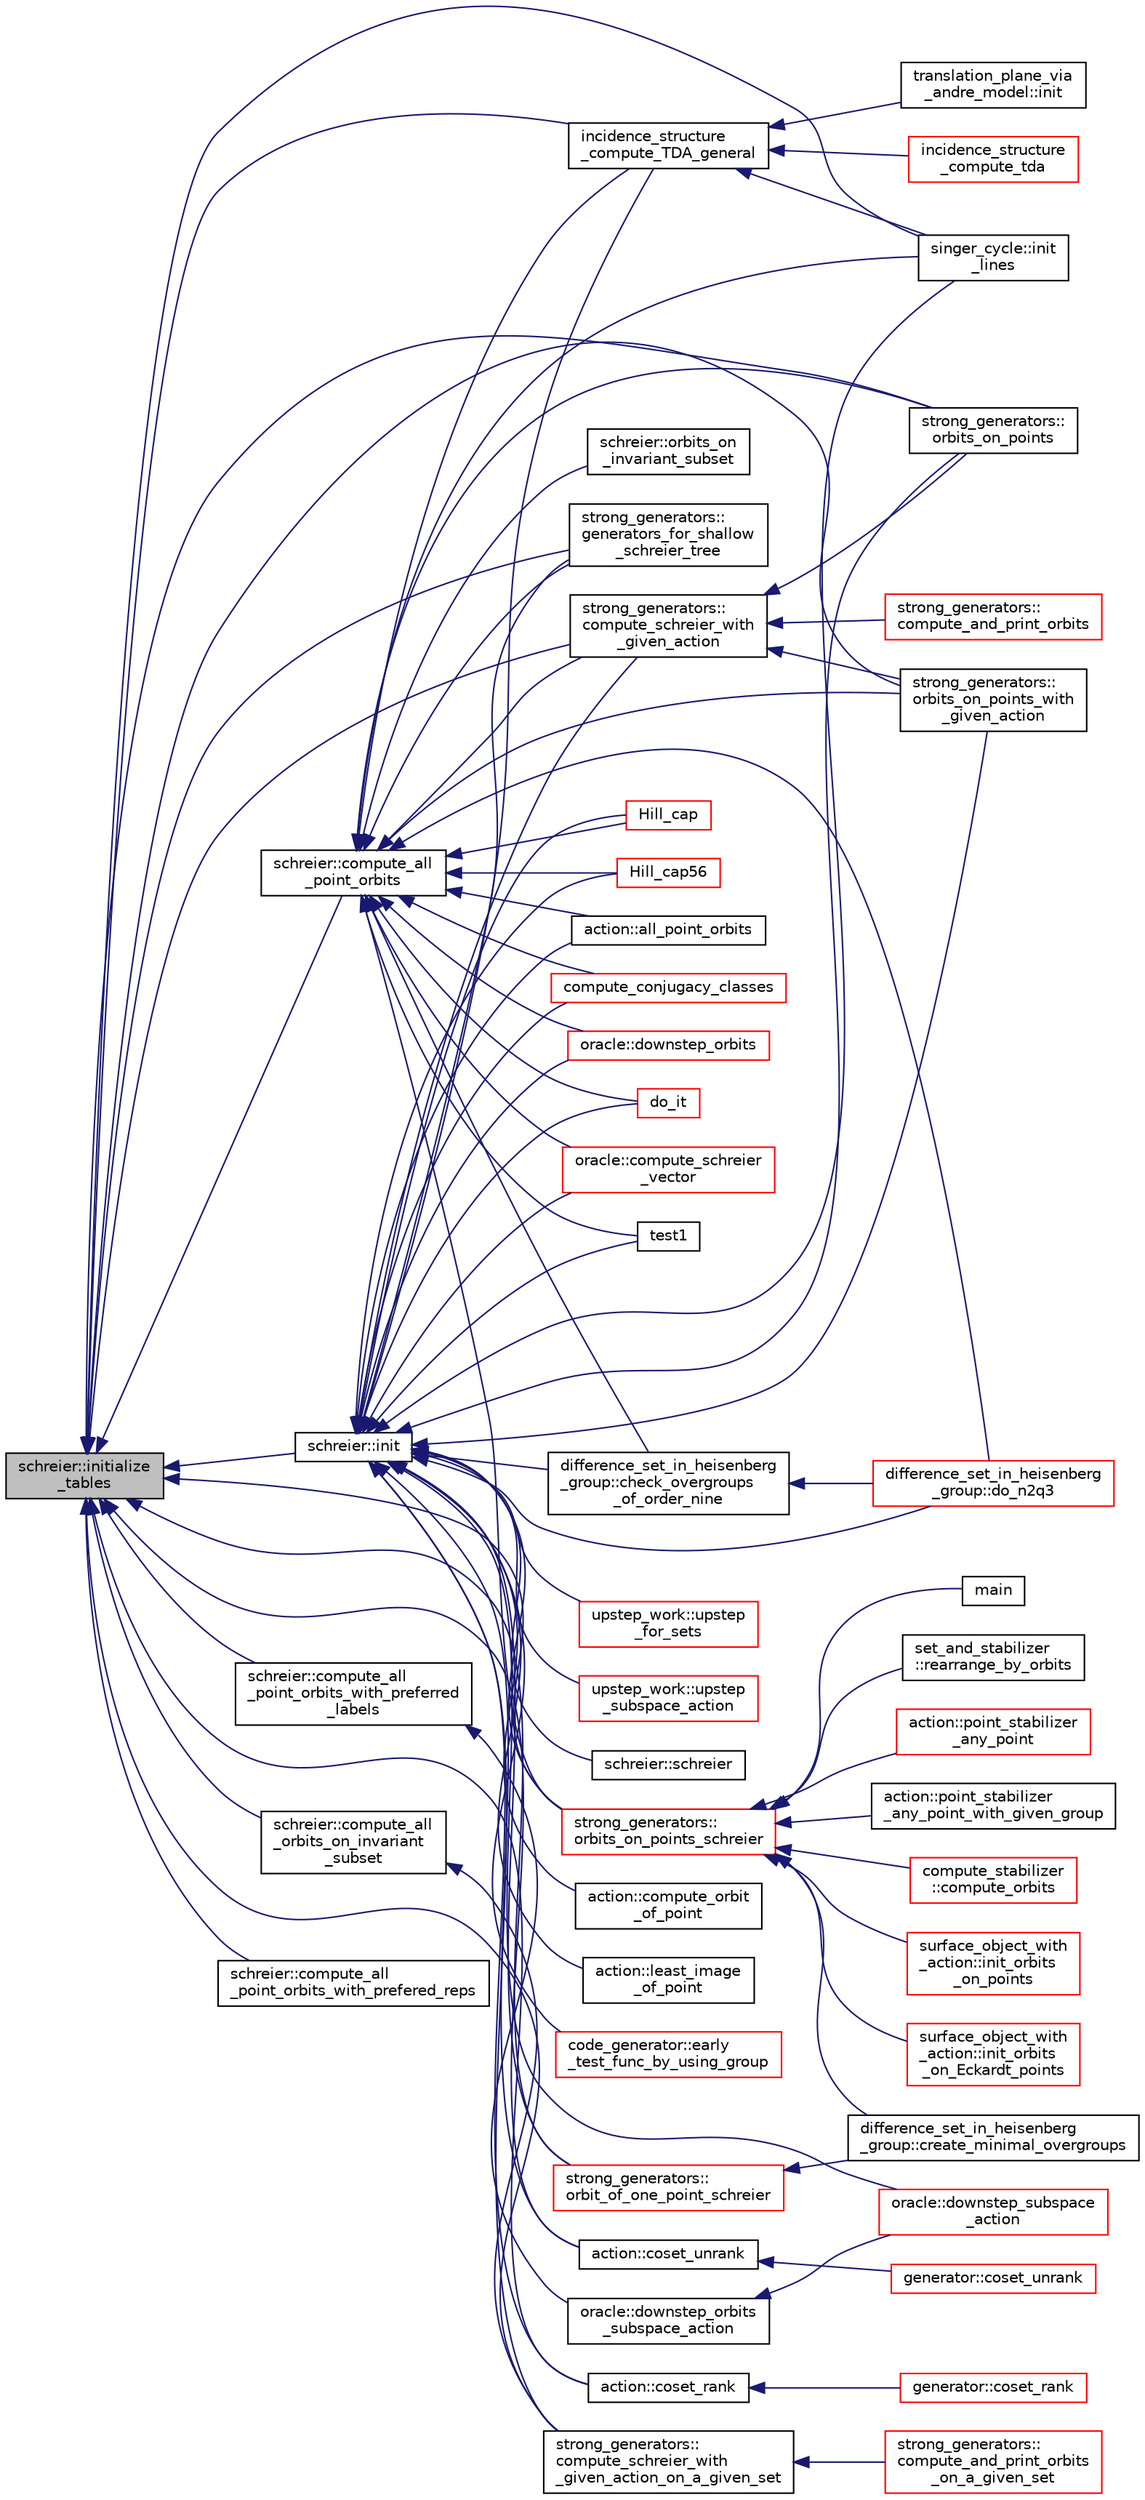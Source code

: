 digraph "schreier::initialize_tables"
{
  edge [fontname="Helvetica",fontsize="10",labelfontname="Helvetica",labelfontsize="10"];
  node [fontname="Helvetica",fontsize="10",shape=record];
  rankdir="LR";
  Node2658 [label="schreier::initialize\l_tables",height=0.2,width=0.4,color="black", fillcolor="grey75", style="filled", fontcolor="black"];
  Node2658 -> Node2659 [dir="back",color="midnightblue",fontsize="10",style="solid",fontname="Helvetica"];
  Node2659 [label="incidence_structure\l_compute_TDA_general",height=0.2,width=0.4,color="black", fillcolor="white", style="filled",URL="$df/d74/tl__geometry_8h.html#a21ab759f6e646f3fe703c17f39361448"];
  Node2659 -> Node2660 [dir="back",color="midnightblue",fontsize="10",style="solid",fontname="Helvetica"];
  Node2660 [label="incidence_structure\l_compute_tda",height=0.2,width=0.4,color="red", fillcolor="white", style="filled",URL="$df/d74/tl__geometry_8h.html#ab3a7584f120bbaf752a5bd831d3ebf72"];
  Node2659 -> Node2662 [dir="back",color="midnightblue",fontsize="10",style="solid",fontname="Helvetica"];
  Node2662 [label="singer_cycle::init\l_lines",height=0.2,width=0.4,color="black", fillcolor="white", style="filled",URL="$d8/d13/classsinger__cycle.html#a817cbf613596d5db2cf5e926db8fa328"];
  Node2659 -> Node2663 [dir="back",color="midnightblue",fontsize="10",style="solid",fontname="Helvetica"];
  Node2663 [label="translation_plane_via\l_andre_model::init",height=0.2,width=0.4,color="black", fillcolor="white", style="filled",URL="$d1/dcc/classtranslation__plane__via__andre__model.html#adb424599de168ade331979a9218ee07b"];
  Node2658 -> Node2664 [dir="back",color="midnightblue",fontsize="10",style="solid",fontname="Helvetica"];
  Node2664 [label="schreier::init",height=0.2,width=0.4,color="black", fillcolor="white", style="filled",URL="$d3/dd6/classschreier.html#a7443bebde2aa08acae16c0ff29c9abcf"];
  Node2664 -> Node2665 [dir="back",color="midnightblue",fontsize="10",style="solid",fontname="Helvetica"];
  Node2665 [label="code_generator::early\l_test_func_by_using_group",height=0.2,width=0.4,color="red", fillcolor="white", style="filled",URL="$db/d37/classcode__generator.html#a96a6170f5b9a905203ae4d8717750854"];
  Node2664 -> Node2669 [dir="back",color="midnightblue",fontsize="10",style="solid",fontname="Helvetica"];
  Node2669 [label="do_it",height=0.2,width=0.4,color="red", fillcolor="white", style="filled",URL="$da/da3/burnside_8_c.html#a6a1ed4d46bdb13e56112f47f0565c25b"];
  Node2664 -> Node2671 [dir="back",color="midnightblue",fontsize="10",style="solid",fontname="Helvetica"];
  Node2671 [label="difference_set_in_heisenberg\l_group::do_n2q3",height=0.2,width=0.4,color="red", fillcolor="white", style="filled",URL="$de/d8a/classdifference__set__in__heisenberg__group.html#aca82ff116dd5d17cfbb311e809b6d023"];
  Node2664 -> Node2674 [dir="back",color="midnightblue",fontsize="10",style="solid",fontname="Helvetica"];
  Node2674 [label="difference_set_in_heisenberg\l_group::check_overgroups\l_of_order_nine",height=0.2,width=0.4,color="black", fillcolor="white", style="filled",URL="$de/d8a/classdifference__set__in__heisenberg__group.html#af7075193cf272d5b63356e21ec1ab8a8"];
  Node2674 -> Node2671 [dir="back",color="midnightblue",fontsize="10",style="solid",fontname="Helvetica"];
  Node2664 -> Node2675 [dir="back",color="midnightblue",fontsize="10",style="solid",fontname="Helvetica"];
  Node2675 [label="test1",height=0.2,width=0.4,color="black", fillcolor="white", style="filled",URL="$d9/db0/factor__space_8_c.html#ae2a201e46836d85cb2c5579a837b641a"];
  Node2664 -> Node2676 [dir="back",color="midnightblue",fontsize="10",style="solid",fontname="Helvetica"];
  Node2676 [label="Hill_cap",height=0.2,width=0.4,color="red", fillcolor="white", style="filled",URL="$da/d28/hill_8_c.html#a7c2543fe497e681d4b492b16ea7f933e"];
  Node2664 -> Node2659 [dir="back",color="midnightblue",fontsize="10",style="solid",fontname="Helvetica"];
  Node2664 -> Node2678 [dir="back",color="midnightblue",fontsize="10",style="solid",fontname="Helvetica"];
  Node2678 [label="Hill_cap56",height=0.2,width=0.4,color="red", fillcolor="white", style="filled",URL="$df/d74/tl__geometry_8h.html#ad7fc0ff2bf8455ab25e170c6930047a6"];
  Node2664 -> Node2680 [dir="back",color="midnightblue",fontsize="10",style="solid",fontname="Helvetica"];
  Node2680 [label="schreier::schreier",height=0.2,width=0.4,color="black", fillcolor="white", style="filled",URL="$d3/dd6/classschreier.html#a3731bbef958ef47b0f67f6a5c97c0daf"];
  Node2664 -> Node2681 [dir="back",color="midnightblue",fontsize="10",style="solid",fontname="Helvetica"];
  Node2681 [label="action::compute_orbit\l_of_point",height=0.2,width=0.4,color="black", fillcolor="white", style="filled",URL="$d2/d86/classaction.html#af5d0e7c66ea088888ee852138f3ae012"];
  Node2664 -> Node2682 [dir="back",color="midnightblue",fontsize="10",style="solid",fontname="Helvetica"];
  Node2682 [label="action::least_image\l_of_point",height=0.2,width=0.4,color="black", fillcolor="white", style="filled",URL="$d2/d86/classaction.html#a5f37807b5b9d6f153814984fffd38bf3"];
  Node2664 -> Node2683 [dir="back",color="midnightblue",fontsize="10",style="solid",fontname="Helvetica"];
  Node2683 [label="action::all_point_orbits",height=0.2,width=0.4,color="black", fillcolor="white", style="filled",URL="$d2/d86/classaction.html#a69c5d635fef1124cf0a1b4cd5e879262"];
  Node2664 -> Node2684 [dir="back",color="midnightblue",fontsize="10",style="solid",fontname="Helvetica"];
  Node2684 [label="compute_conjugacy_classes",height=0.2,width=0.4,color="red", fillcolor="white", style="filled",URL="$dc/dd4/group__actions_8h.html#a3a3f311d8e19e481707b3e54dbb35066"];
  Node2664 -> Node2689 [dir="back",color="midnightblue",fontsize="10",style="solid",fontname="Helvetica"];
  Node2689 [label="action::coset_unrank",height=0.2,width=0.4,color="black", fillcolor="white", style="filled",URL="$d2/d86/classaction.html#aeabf488f671d4e77a8a892eb58d82b34"];
  Node2689 -> Node2690 [dir="back",color="midnightblue",fontsize="10",style="solid",fontname="Helvetica"];
  Node2690 [label="generator::coset_unrank",height=0.2,width=0.4,color="red", fillcolor="white", style="filled",URL="$d7/d73/classgenerator.html#a489f02ee804f130f666029a46020aaf6"];
  Node2664 -> Node2720 [dir="back",color="midnightblue",fontsize="10",style="solid",fontname="Helvetica"];
  Node2720 [label="action::coset_rank",height=0.2,width=0.4,color="black", fillcolor="white", style="filled",URL="$d2/d86/classaction.html#a5757c5b9562366be88526cc943c015e0"];
  Node2720 -> Node2721 [dir="back",color="midnightblue",fontsize="10",style="solid",fontname="Helvetica"];
  Node2721 [label="generator::coset_rank",height=0.2,width=0.4,color="red", fillcolor="white", style="filled",URL="$d7/d73/classgenerator.html#aee00240c0ae71885dd9d23b5423c56d9"];
  Node2664 -> Node2724 [dir="back",color="midnightblue",fontsize="10",style="solid",fontname="Helvetica"];
  Node2724 [label="strong_generators::\lcompute_schreier_with\l_given_action",height=0.2,width=0.4,color="black", fillcolor="white", style="filled",URL="$dc/d09/classstrong__generators.html#a4124e0060db9e45c8f698c9fab00d946"];
  Node2724 -> Node2725 [dir="back",color="midnightblue",fontsize="10",style="solid",fontname="Helvetica"];
  Node2725 [label="strong_generators::\lorbits_on_points",height=0.2,width=0.4,color="black", fillcolor="white", style="filled",URL="$dc/d09/classstrong__generators.html#a0db41e5d931067f14ae1066e89988fba"];
  Node2724 -> Node2726 [dir="back",color="midnightblue",fontsize="10",style="solid",fontname="Helvetica"];
  Node2726 [label="strong_generators::\lorbits_on_points_with\l_given_action",height=0.2,width=0.4,color="black", fillcolor="white", style="filled",URL="$dc/d09/classstrong__generators.html#ab903661b1847f798b7833035f2d2950c"];
  Node2724 -> Node2727 [dir="back",color="midnightblue",fontsize="10",style="solid",fontname="Helvetica"];
  Node2727 [label="strong_generators::\lcompute_and_print_orbits",height=0.2,width=0.4,color="red", fillcolor="white", style="filled",URL="$dc/d09/classstrong__generators.html#aff9b042c0430f65b53ebbf51b32db09b"];
  Node2664 -> Node2728 [dir="back",color="midnightblue",fontsize="10",style="solid",fontname="Helvetica"];
  Node2728 [label="strong_generators::\lcompute_schreier_with\l_given_action_on_a_given_set",height=0.2,width=0.4,color="black", fillcolor="white", style="filled",URL="$dc/d09/classstrong__generators.html#aa051afe7d56819e4ebfb45c3f8506a72"];
  Node2728 -> Node2729 [dir="back",color="midnightblue",fontsize="10",style="solid",fontname="Helvetica"];
  Node2729 [label="strong_generators::\lcompute_and_print_orbits\l_on_a_given_set",height=0.2,width=0.4,color="red", fillcolor="white", style="filled",URL="$dc/d09/classstrong__generators.html#a0fe43a7a27a1413b3bd675a9bda202b1"];
  Node2664 -> Node2725 [dir="back",color="midnightblue",fontsize="10",style="solid",fontname="Helvetica"];
  Node2664 -> Node2726 [dir="back",color="midnightblue",fontsize="10",style="solid",fontname="Helvetica"];
  Node2664 -> Node2730 [dir="back",color="midnightblue",fontsize="10",style="solid",fontname="Helvetica"];
  Node2730 [label="strong_generators::\lorbits_on_points_schreier",height=0.2,width=0.4,color="red", fillcolor="white", style="filled",URL="$dc/d09/classstrong__generators.html#adf3f35989ff7ac9fdbcf0a4e241eef9f"];
  Node2730 -> Node2731 [dir="back",color="midnightblue",fontsize="10",style="solid",fontname="Helvetica"];
  Node2731 [label="difference_set_in_heisenberg\l_group::create_minimal_overgroups",height=0.2,width=0.4,color="black", fillcolor="white", style="filled",URL="$de/d8a/classdifference__set__in__heisenberg__group.html#a9bde5ad5da3ebaebf98fbfd3e8110b79"];
  Node2730 -> Node2732 [dir="back",color="midnightblue",fontsize="10",style="solid",fontname="Helvetica"];
  Node2732 [label="main",height=0.2,width=0.4,color="black", fillcolor="white", style="filled",URL="$d5/d13/simeon_8_c.html#ae66f6b31b5ad750f1fe042a706a4e3d4"];
  Node2730 -> Node2733 [dir="back",color="midnightblue",fontsize="10",style="solid",fontname="Helvetica"];
  Node2733 [label="set_and_stabilizer\l::rearrange_by_orbits",height=0.2,width=0.4,color="black", fillcolor="white", style="filled",URL="$de/df6/classset__and__stabilizer.html#acfc35aa1163712215848fab02017b28d"];
  Node2730 -> Node2734 [dir="back",color="midnightblue",fontsize="10",style="solid",fontname="Helvetica"];
  Node2734 [label="action::point_stabilizer\l_any_point",height=0.2,width=0.4,color="red", fillcolor="white", style="filled",URL="$d2/d86/classaction.html#a32ab18e3be9f4412d340ee94de405c13"];
  Node2730 -> Node2736 [dir="back",color="midnightblue",fontsize="10",style="solid",fontname="Helvetica"];
  Node2736 [label="action::point_stabilizer\l_any_point_with_given_group",height=0.2,width=0.4,color="black", fillcolor="white", style="filled",URL="$d2/d86/classaction.html#a4892e0399ba1be9d5f0aae001f18d663"];
  Node2730 -> Node2737 [dir="back",color="midnightblue",fontsize="10",style="solid",fontname="Helvetica"];
  Node2737 [label="compute_stabilizer\l::compute_orbits",height=0.2,width=0.4,color="red", fillcolor="white", style="filled",URL="$d8/d30/classcompute__stabilizer.html#ad79e5030c333022ae2a12562459a8948"];
  Node2730 -> Node2748 [dir="back",color="midnightblue",fontsize="10",style="solid",fontname="Helvetica"];
  Node2748 [label="surface_object_with\l_action::init_orbits\l_on_points",height=0.2,width=0.4,color="red", fillcolor="white", style="filled",URL="$db/d28/classsurface__object__with__action.html#af409fc1a4a148cb138ceac1bdedf3d8a"];
  Node2730 -> Node2757 [dir="back",color="midnightblue",fontsize="10",style="solid",fontname="Helvetica"];
  Node2757 [label="surface_object_with\l_action::init_orbits\l_on_Eckardt_points",height=0.2,width=0.4,color="red", fillcolor="white", style="filled",URL="$db/d28/classsurface__object__with__action.html#adb4f53b56c7d046331cd6f7160c88199"];
  Node2664 -> Node2764 [dir="back",color="midnightblue",fontsize="10",style="solid",fontname="Helvetica"];
  Node2764 [label="strong_generators::\lorbit_of_one_point_schreier",height=0.2,width=0.4,color="red", fillcolor="white", style="filled",URL="$dc/d09/classstrong__generators.html#aff6b604139d48c44f724f1056da5e66e"];
  Node2764 -> Node2731 [dir="back",color="midnightblue",fontsize="10",style="solid",fontname="Helvetica"];
  Node2664 -> Node2772 [dir="back",color="midnightblue",fontsize="10",style="solid",fontname="Helvetica"];
  Node2772 [label="strong_generators::\lgenerators_for_shallow\l_schreier_tree",height=0.2,width=0.4,color="black", fillcolor="white", style="filled",URL="$dc/d09/classstrong__generators.html#a5d093b23261ef710325614ad5c497dbc"];
  Node2664 -> Node2773 [dir="back",color="midnightblue",fontsize="10",style="solid",fontname="Helvetica"];
  Node2773 [label="oracle::compute_schreier\l_vector",height=0.2,width=0.4,color="red", fillcolor="white", style="filled",URL="$d7/da7/classoracle.html#a1ba7d398b51ed70f89b5ea54adb7b089"];
  Node2664 -> Node2826 [dir="back",color="midnightblue",fontsize="10",style="solid",fontname="Helvetica"];
  Node2826 [label="oracle::downstep_orbits",height=0.2,width=0.4,color="red", fillcolor="white", style="filled",URL="$d7/da7/classoracle.html#a65ea623f3a7b2e3dba4e29638207bc53"];
  Node2664 -> Node2832 [dir="back",color="midnightblue",fontsize="10",style="solid",fontname="Helvetica"];
  Node2832 [label="oracle::downstep_subspace\l_action",height=0.2,width=0.4,color="red", fillcolor="white", style="filled",URL="$d7/da7/classoracle.html#a26f568b84b1ca2c24f619278ac88c407"];
  Node2664 -> Node2833 [dir="back",color="midnightblue",fontsize="10",style="solid",fontname="Helvetica"];
  Node2833 [label="upstep_work::upstep\l_for_sets",height=0.2,width=0.4,color="red", fillcolor="white", style="filled",URL="$d2/dd6/classupstep__work.html#acbfe3d5e23c38c3dc8f5908e0bc5bf1b"];
  Node2664 -> Node2839 [dir="back",color="midnightblue",fontsize="10",style="solid",fontname="Helvetica"];
  Node2839 [label="upstep_work::upstep\l_subspace_action",height=0.2,width=0.4,color="red", fillcolor="white", style="filled",URL="$d2/dd6/classupstep__work.html#afd45c862c93f460a2e523f074d024529"];
  Node2664 -> Node2662 [dir="back",color="midnightblue",fontsize="10",style="solid",fontname="Helvetica"];
  Node2658 -> Node2840 [dir="back",color="midnightblue",fontsize="10",style="solid",fontname="Helvetica"];
  Node2840 [label="schreier::compute_all\l_point_orbits",height=0.2,width=0.4,color="black", fillcolor="white", style="filled",URL="$d3/dd6/classschreier.html#a1deec048f51f380bc3476d4cd4d95e94"];
  Node2840 -> Node2669 [dir="back",color="midnightblue",fontsize="10",style="solid",fontname="Helvetica"];
  Node2840 -> Node2671 [dir="back",color="midnightblue",fontsize="10",style="solid",fontname="Helvetica"];
  Node2840 -> Node2674 [dir="back",color="midnightblue",fontsize="10",style="solid",fontname="Helvetica"];
  Node2840 -> Node2675 [dir="back",color="midnightblue",fontsize="10",style="solid",fontname="Helvetica"];
  Node2840 -> Node2676 [dir="back",color="midnightblue",fontsize="10",style="solid",fontname="Helvetica"];
  Node2840 -> Node2659 [dir="back",color="midnightblue",fontsize="10",style="solid",fontname="Helvetica"];
  Node2840 -> Node2678 [dir="back",color="midnightblue",fontsize="10",style="solid",fontname="Helvetica"];
  Node2840 -> Node2841 [dir="back",color="midnightblue",fontsize="10",style="solid",fontname="Helvetica"];
  Node2841 [label="schreier::orbits_on\l_invariant_subset",height=0.2,width=0.4,color="black", fillcolor="white", style="filled",URL="$d3/dd6/classschreier.html#a852787d7b3448fd7c05b481b9ee95bdc"];
  Node2840 -> Node2683 [dir="back",color="midnightblue",fontsize="10",style="solid",fontname="Helvetica"];
  Node2840 -> Node2684 [dir="back",color="midnightblue",fontsize="10",style="solid",fontname="Helvetica"];
  Node2840 -> Node2724 [dir="back",color="midnightblue",fontsize="10",style="solid",fontname="Helvetica"];
  Node2840 -> Node2725 [dir="back",color="midnightblue",fontsize="10",style="solid",fontname="Helvetica"];
  Node2840 -> Node2726 [dir="back",color="midnightblue",fontsize="10",style="solid",fontname="Helvetica"];
  Node2840 -> Node2730 [dir="back",color="midnightblue",fontsize="10",style="solid",fontname="Helvetica"];
  Node2840 -> Node2772 [dir="back",color="midnightblue",fontsize="10",style="solid",fontname="Helvetica"];
  Node2840 -> Node2773 [dir="back",color="midnightblue",fontsize="10",style="solid",fontname="Helvetica"];
  Node2840 -> Node2826 [dir="back",color="midnightblue",fontsize="10",style="solid",fontname="Helvetica"];
  Node2840 -> Node2662 [dir="back",color="midnightblue",fontsize="10",style="solid",fontname="Helvetica"];
  Node2658 -> Node2842 [dir="back",color="midnightblue",fontsize="10",style="solid",fontname="Helvetica"];
  Node2842 [label="schreier::compute_all\l_point_orbits_with_prefered_reps",height=0.2,width=0.4,color="black", fillcolor="white", style="filled",URL="$d3/dd6/classschreier.html#a3669602ae33fc6fcd516b13ac32cf152"];
  Node2658 -> Node2843 [dir="back",color="midnightblue",fontsize="10",style="solid",fontname="Helvetica"];
  Node2843 [label="schreier::compute_all\l_point_orbits_with_preferred\l_labels",height=0.2,width=0.4,color="black", fillcolor="white", style="filled",URL="$d3/dd6/classschreier.html#ab607b80f0184cd504f62d5c6852fb3d0"];
  Node2843 -> Node2844 [dir="back",color="midnightblue",fontsize="10",style="solid",fontname="Helvetica"];
  Node2844 [label="oracle::downstep_orbits\l_subspace_action",height=0.2,width=0.4,color="black", fillcolor="white", style="filled",URL="$d7/da7/classoracle.html#adcf946d772e92646c47cf264764d85a6"];
  Node2844 -> Node2832 [dir="back",color="midnightblue",fontsize="10",style="solid",fontname="Helvetica"];
  Node2658 -> Node2845 [dir="back",color="midnightblue",fontsize="10",style="solid",fontname="Helvetica"];
  Node2845 [label="schreier::compute_all\l_orbits_on_invariant\l_subset",height=0.2,width=0.4,color="black", fillcolor="white", style="filled",URL="$d3/dd6/classschreier.html#ab5d7df97773f59ded1e98ba1abfa957c"];
  Node2845 -> Node2728 [dir="back",color="midnightblue",fontsize="10",style="solid",fontname="Helvetica"];
  Node2658 -> Node2689 [dir="back",color="midnightblue",fontsize="10",style="solid",fontname="Helvetica"];
  Node2658 -> Node2720 [dir="back",color="midnightblue",fontsize="10",style="solid",fontname="Helvetica"];
  Node2658 -> Node2724 [dir="back",color="midnightblue",fontsize="10",style="solid",fontname="Helvetica"];
  Node2658 -> Node2728 [dir="back",color="midnightblue",fontsize="10",style="solid",fontname="Helvetica"];
  Node2658 -> Node2725 [dir="back",color="midnightblue",fontsize="10",style="solid",fontname="Helvetica"];
  Node2658 -> Node2726 [dir="back",color="midnightblue",fontsize="10",style="solid",fontname="Helvetica"];
  Node2658 -> Node2730 [dir="back",color="midnightblue",fontsize="10",style="solid",fontname="Helvetica"];
  Node2658 -> Node2764 [dir="back",color="midnightblue",fontsize="10",style="solid",fontname="Helvetica"];
  Node2658 -> Node2772 [dir="back",color="midnightblue",fontsize="10",style="solid",fontname="Helvetica"];
  Node2658 -> Node2662 [dir="back",color="midnightblue",fontsize="10",style="solid",fontname="Helvetica"];
}
